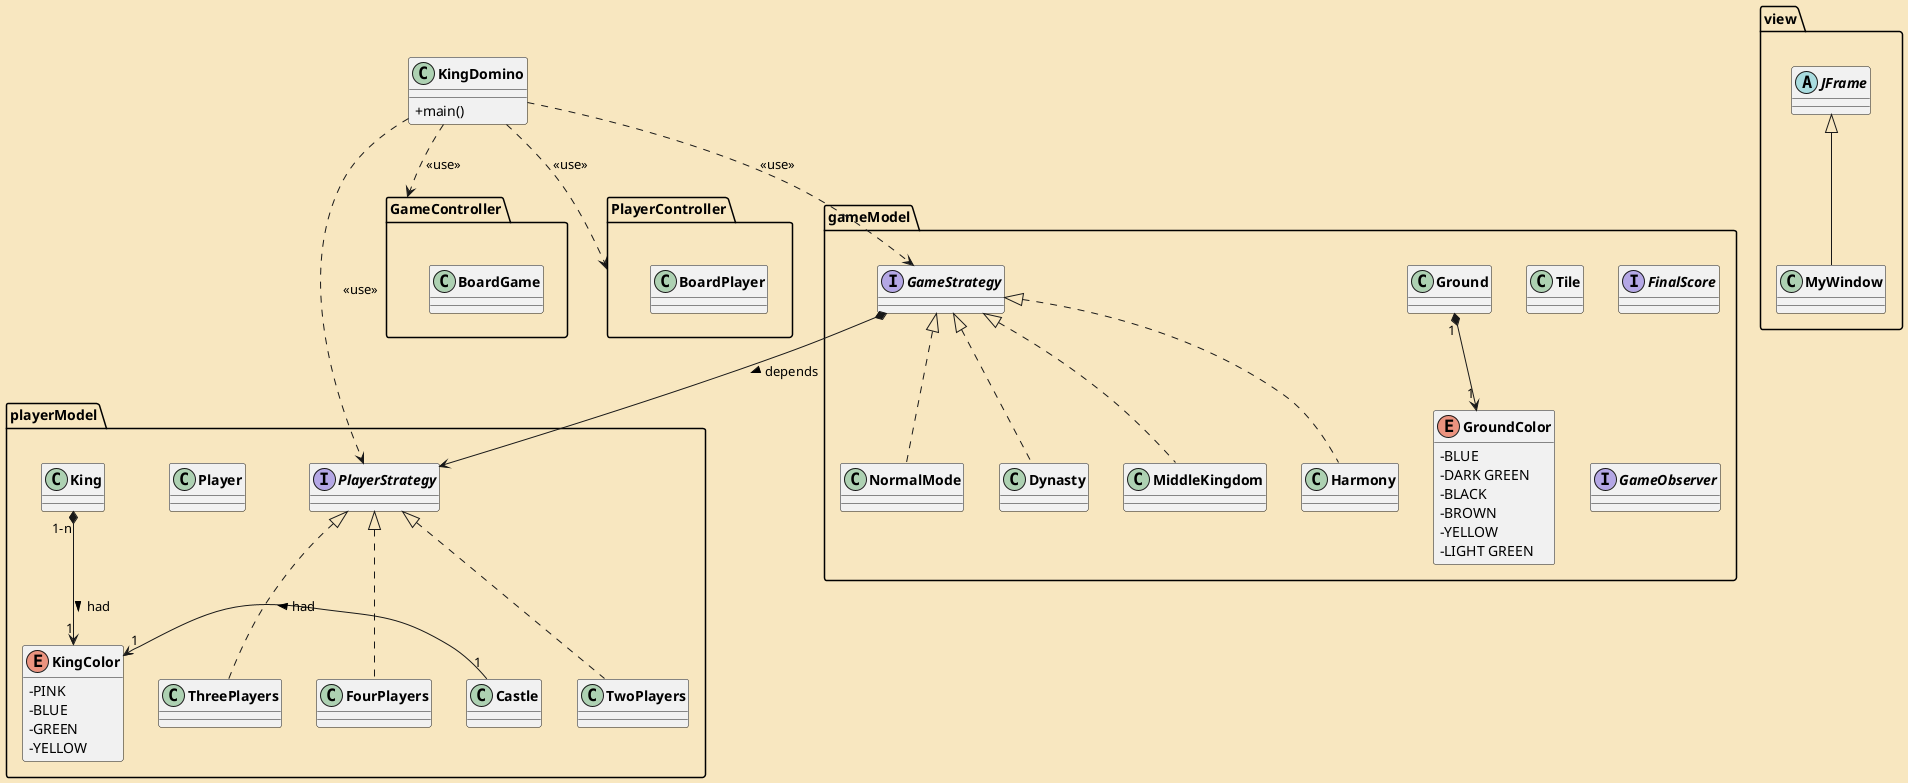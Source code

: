 @startuml
'skinparam style strictuml
skinparam classAttributeIconSize 0
skinparam classFontStyle Bold
hide enum methods
skinparam BackgroundColor Strategy

'class main qui va executer le jeu
class KingDomino{
+main()
}


'package VIEW
package view{
    'application du jeu (design avec Swing)
    class MyWindow extends JFrame{

    }
    'JFRAME
    abstract class JFrame{
    }
}
'package CONTROLLER
package GameController{
    ' plateau de jeu
    class BoardGame{

    }
}
'package PlayerController
package PlayerController{
    'plateau du joueur
        class BoardPlayer{

        }
}
'package MODEL jeu
package gameModel{
    'tuiles numéroté
    class Tile{

    }
    'interface finalScore qui dit le score final du jeu (si la partie est terminé)
    interface FinalScore{

    }
    'coté de la tuile (droite ou gauche)
    class Ground{

    }
    'couleur des cotés de la tuile
    enum GroundColor{
    -BLUE
    -DARK GREEN
    -BLACK
    -BROWN
    -YELLOW
    -LIGHT GREEN
    }
    'strategy permettant de pouvoir choisir le jeu qu'on veut-


    interface GameStrategy{

    }
    class NormalMode implements GameStrategy{

    }
    'classe dynastie
    class Dynasty implements GameStrategy{

    }
    'class empire du milieu
    class MiddleKingdom implements GameStrategy{

    }

    'class harmonie
    class Harmony implements GameStrategy{

    }
    'interface observer qui va permettre de notifier les changements
    interface GameObserver{

    }
}
'package model joueur
package playerModel{
    'interface players
    interface PlayerStrategy{

    }
    class TwoPlayers implements PlayerStrategy{

    }

    class ThreePlayers implements PlayerStrategy{
    }

   class FourPlayers implements PlayerStrategy{

   }
    'joueur
    class Player{

    }

    'roi
    class King{

    }
    'class chateau
    class Castle{

    }

    'couleur du roi et du chateau
    enum KingColor{
    -PINK
    -BLUE
    -GREEN
    -YELLOW
    }
}

GameStrategy *-->PlayerStrategy : > depends
Ground "1"*-->"1"GroundColor
King"1-n"*-->"1" KingColor: > had
Castle"1"->"1"KingColor : > had
KingDomino..> PlayerController : <<use>>
KingDomino..> GameController : <<use>>
KingDomino.> PlayerStrategy : <<use>>
KingDomino..> GameStrategy : <<use>>

@enduml